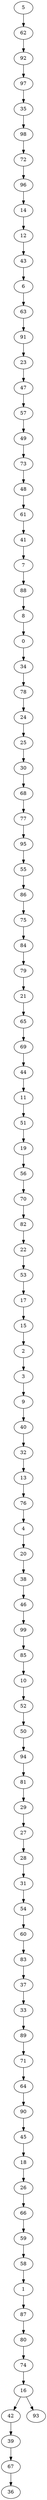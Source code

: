 digraph my_graph {
5 [label=5]
62 [label=62]
92 [label=92]
97 [label=97]
35 [label=35]
98 [label=98]
72 [label=72]
96 [label=96]
14 [label=14]
12 [label=12]
43 [label=43]
6 [label=6]
63 [label=63]
91 [label=91]
23 [label=23]
47 [label=47]
57 [label=57]
49 [label=49]
73 [label=73]
48 [label=48]
61 [label=61]
41 [label=41]
7 [label=7]
88 [label=88]
8 [label=8]
0 [label=0]
34 [label=34]
78 [label=78]
24 [label=24]
25 [label=25]
30 [label=30]
68 [label=68]
77 [label=77]
95 [label=95]
55 [label=55]
86 [label=86]
75 [label=75]
84 [label=84]
79 [label=79]
21 [label=21]
65 [label=65]
69 [label=69]
44 [label=44]
11 [label=11]
51 [label=51]
19 [label=19]
56 [label=56]
70 [label=70]
82 [label=82]
22 [label=22]
53 [label=53]
17 [label=17]
15 [label=15]
2 [label=2]
3 [label=3]
9 [label=9]
40 [label=40]
32 [label=32]
13 [label=13]
76 [label=76]
4 [label=4]
20 [label=20]
38 [label=38]
46 [label=46]
99 [label=99]
85 [label=85]
10 [label=10]
52 [label=52]
50 [label=50]
94 [label=94]
81 [label=81]
29 [label=29]
27 [label=27]
28 [label=28]
31 [label=31]
54 [label=54]
60 [label=60]
83 [label=83]
37 [label=37]
33 [label=33]
89 [label=89]
71 [label=71]
64 [label=64]
90 [label=90]
45 [label=45]
18 [label=18]
26 [label=26]
66 [label=66]
59 [label=59]
58 [label=58]
1 [label=1]
87 [label=87]
80 [label=80]
74 [label=74]
16 [label=16]
42 [label=42]
39 [label=39]
67 [label=67]
36 [label=36]
93 [label=93]
5->62
62->92
92->97
97->35
35->98
98->72
72->96
96->14
14->12
12->43
43->6
6->63
63->91
91->23
23->47
47->57
57->49
49->73
73->48
48->61
61->41
41->7
7->88
88->8
8->0
0->34
34->78
78->24
24->25
25->30
30->68
68->77
77->95
95->55
55->86
86->75
75->84
84->79
79->21
21->65
65->69
69->44
44->11
11->51
51->19
19->56
56->70
70->82
82->22
22->53
53->17
17->15
15->2
2->3
3->9
9->40
40->32
32->13
13->76
76->4
4->20
20->38
38->46
46->99
99->85
85->10
10->52
52->50
50->94
94->81
81->29
29->27
27->28
28->31
31->54
54->60
60->83
83->37
37->33
33->89
89->71
71->64
64->90
90->45
45->18
18->26
26->66
66->59
59->58
58->1
1->87
87->80
80->74
74->16
16->42
42->39
39->67
67->36
16->93
}